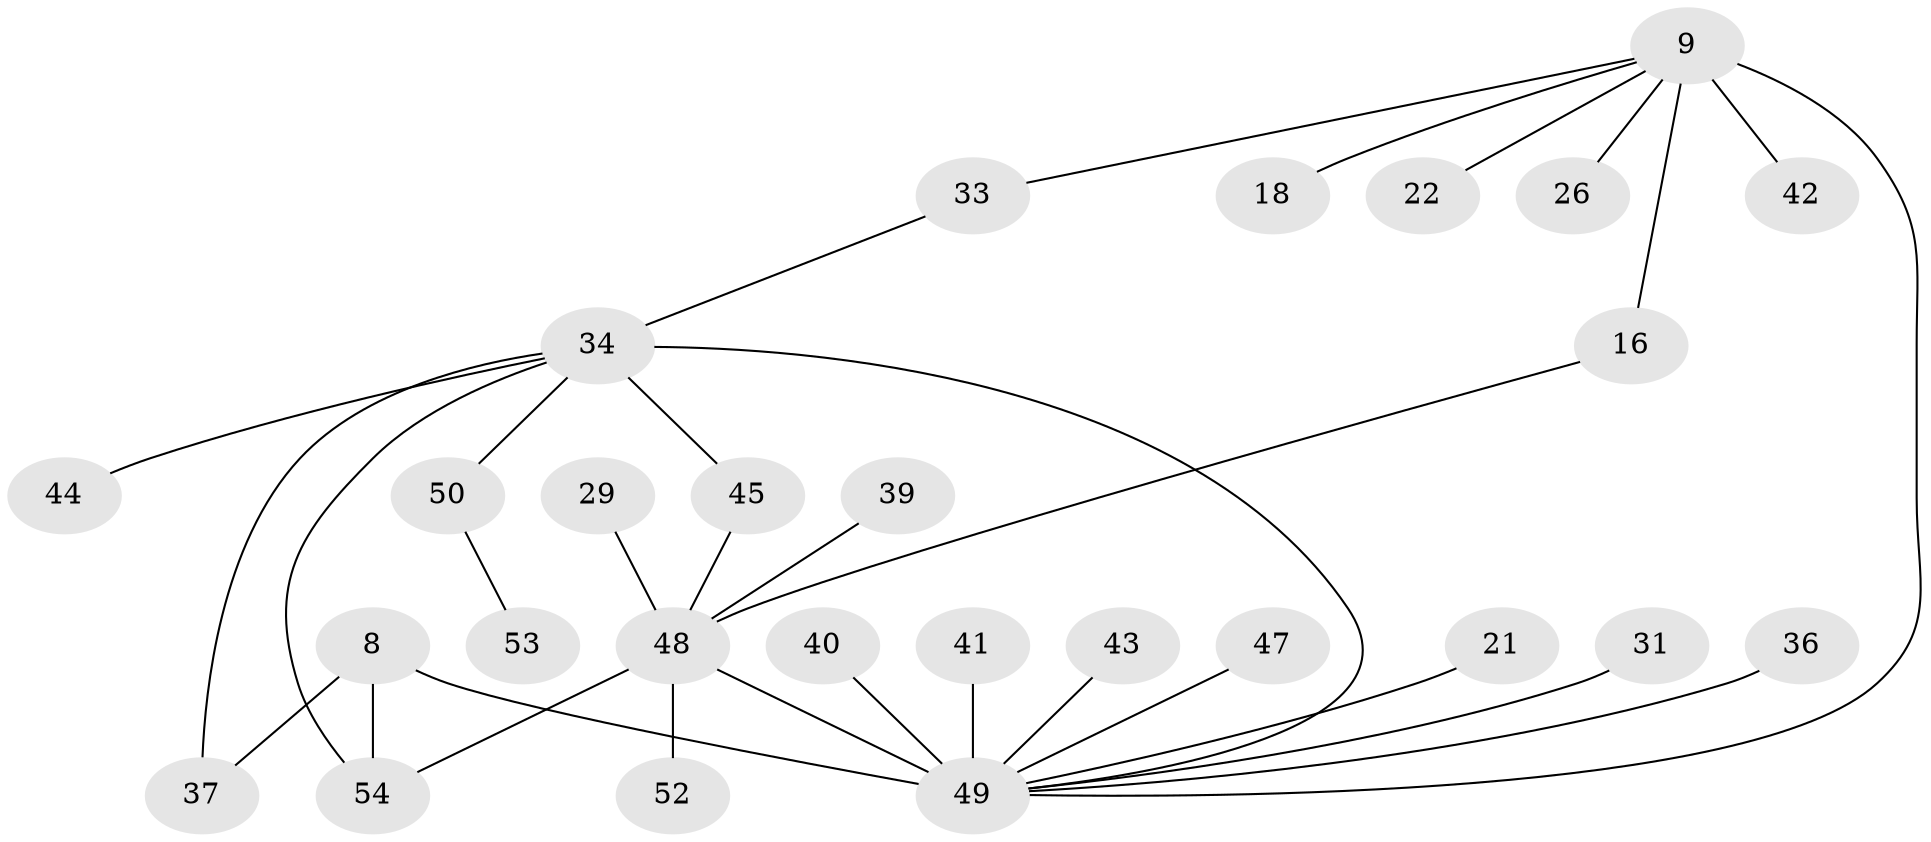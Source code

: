 // original degree distribution, {6: 0.05555555555555555, 11: 0.018518518518518517, 2: 0.2962962962962963, 5: 0.05555555555555555, 1: 0.37037037037037035, 10: 0.018518518518518517, 4: 0.07407407407407407, 3: 0.07407407407407407, 7: 0.037037037037037035}
// Generated by graph-tools (version 1.1) at 2025/47/03/09/25 04:47:24]
// undirected, 27 vertices, 32 edges
graph export_dot {
graph [start="1"]
  node [color=gray90,style=filled];
  8;
  9 [super="+5"];
  16;
  18;
  21 [super="+15"];
  22;
  26;
  29;
  31;
  33;
  34 [super="+12+6"];
  36;
  37 [super="+32"];
  39;
  40 [super="+25"];
  41 [super="+14"];
  42;
  43;
  44;
  45;
  47;
  48 [super="+19+28"];
  49 [super="+3+7+30+46+35"];
  50;
  52;
  53;
  54 [super="+27+51"];
  8 -- 54;
  8 -- 49 [weight=7];
  8 -- 37;
  9 -- 18;
  9 -- 26;
  9 -- 42;
  9 -- 16;
  9 -- 33;
  9 -- 22;
  9 -- 49 [weight=3];
  16 -- 48;
  21 -- 49 [weight=2];
  29 -- 48;
  31 -- 49 [weight=2];
  33 -- 34;
  34 -- 44;
  34 -- 45;
  34 -- 50;
  34 -- 54;
  34 -- 37;
  34 -- 49 [weight=2];
  36 -- 49;
  39 -- 48;
  40 -- 49;
  41 -- 49;
  43 -- 49;
  45 -- 48;
  47 -- 49;
  48 -- 52;
  48 -- 54;
  48 -- 49 [weight=4];
  50 -- 53;
}
